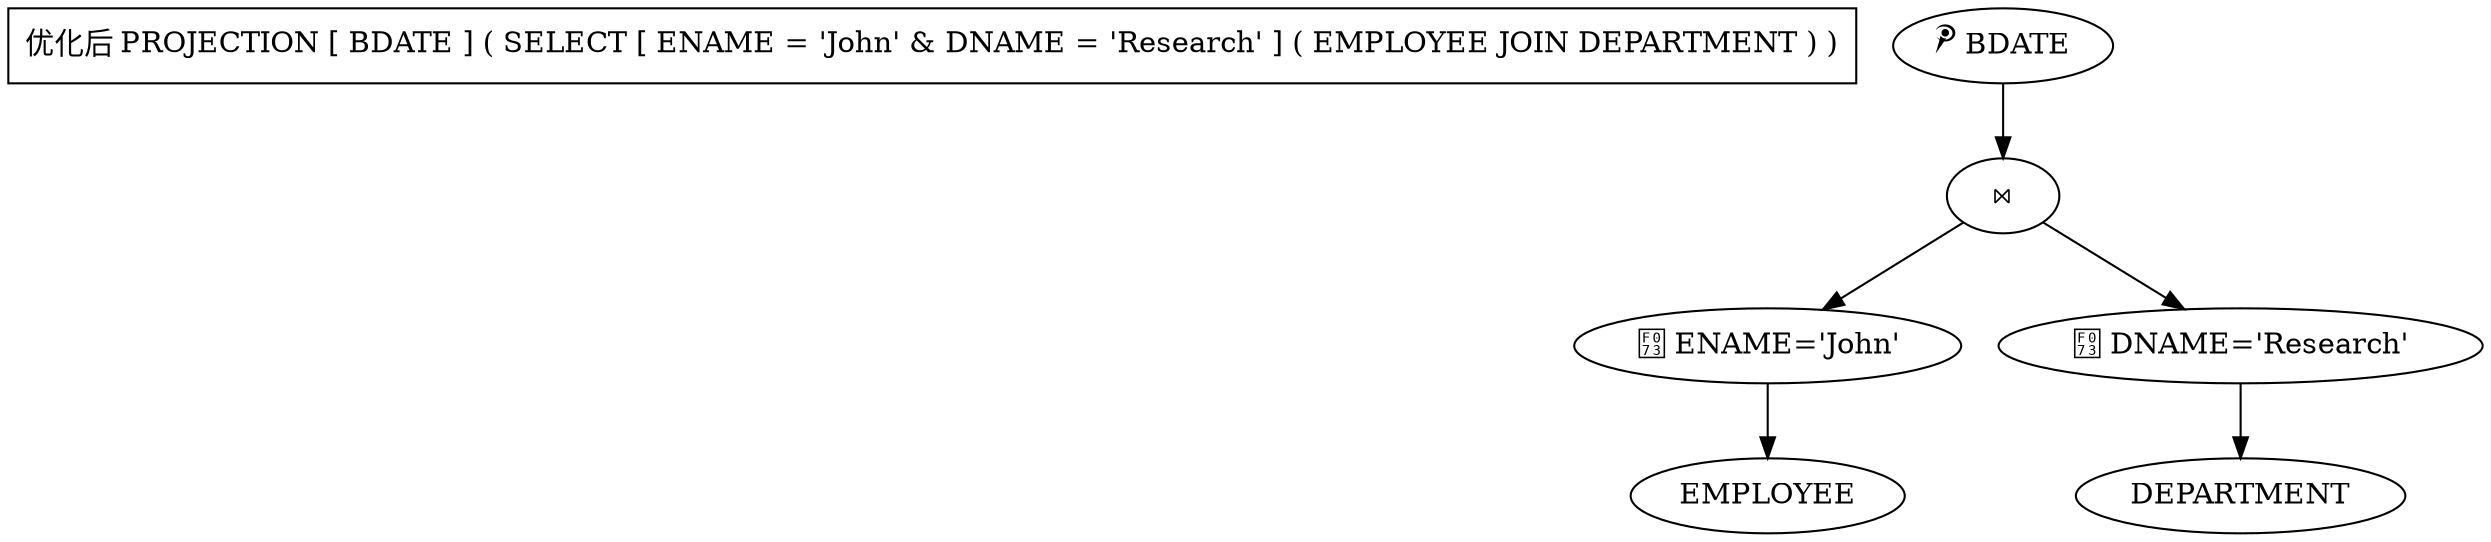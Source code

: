 // 优化后 PROJECTION [ BDATE ] ( SELECT [ ENAME = 'John' & DNAME = 'Research' ] ( EMPLOYEE JOIN DEPARTMENT ) )
digraph {
	name [label="优化后 PROJECTION [ BDATE ] ( SELECT [ ENAME = 'John' & DNAME = 'Research' ] ( EMPLOYEE JOIN DEPARTMENT ) )" shape=rectangle]
	0 [label=" BDATE"]
	2 [label="⋈"]
	5 [label=" ENAME='John'"]
	6 [label=" DNAME='Research'"]
	3 [label=EMPLOYEE]
	4 [label=DEPARTMENT]
		0 -> 2
		2 -> 5
		2 -> 6
		5 -> 3
		6 -> 4
}
